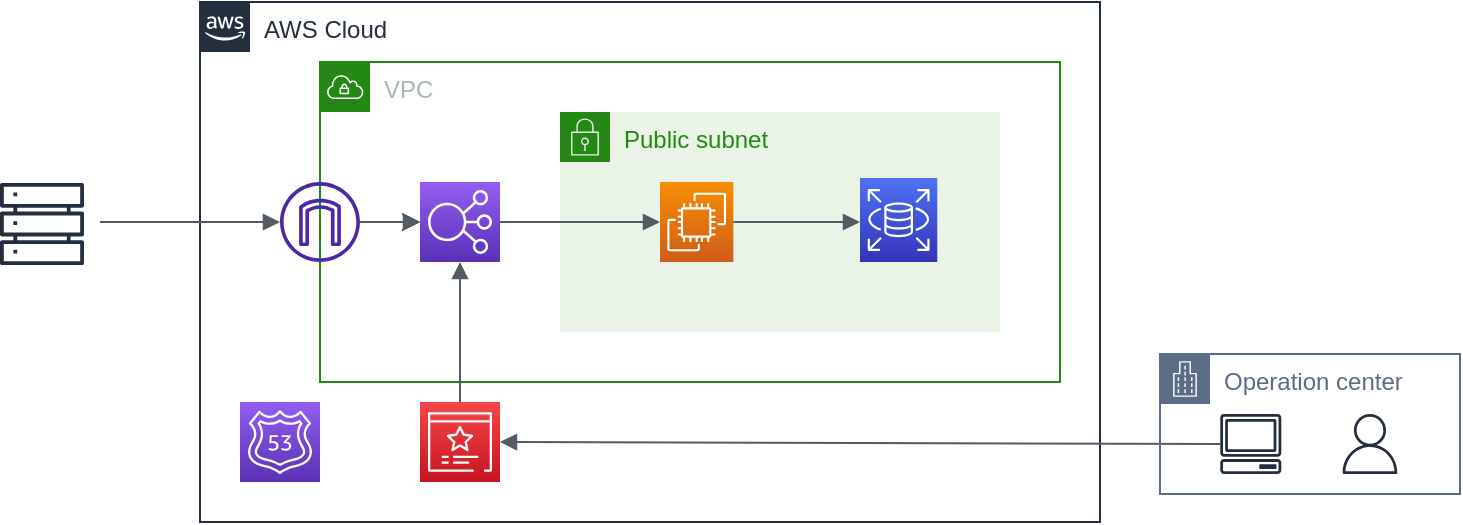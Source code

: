 <mxfile version="21.3.2" type="github">
  <diagram name="ページ1" id="ZhUhhZ0b7djOse1IJpB_">
    <mxGraphModel dx="1468" dy="954" grid="1" gridSize="10" guides="1" tooltips="1" connect="1" arrows="1" fold="1" page="1" pageScale="1" pageWidth="827" pageHeight="1169" math="0" shadow="0">
      <root>
        <mxCell id="0" />
        <mxCell id="1" parent="0" />
        <mxCell id="lF-Qxy4bv3UgVJ07ECqI-1" value="AWS Cloud" style="points=[[0,0],[0.25,0],[0.5,0],[0.75,0],[1,0],[1,0.25],[1,0.5],[1,0.75],[1,1],[0.75,1],[0.5,1],[0.25,1],[0,1],[0,0.75],[0,0.5],[0,0.25]];outlineConnect=0;gradientColor=none;html=1;whiteSpace=wrap;fontSize=12;fontStyle=0;container=1;pointerEvents=0;collapsible=0;recursiveResize=0;shape=mxgraph.aws4.group;grIcon=mxgraph.aws4.group_aws_cloud_alt;strokeColor=#232F3E;fillColor=none;verticalAlign=top;align=left;spacingLeft=30;fontColor=#232F3E;dashed=0;" vertex="1" parent="1">
          <mxGeometry x="140" y="170" width="450" height="260" as="geometry" />
        </mxCell>
        <mxCell id="lF-Qxy4bv3UgVJ07ECqI-2" value="VPC" style="points=[[0,0],[0.25,0],[0.5,0],[0.75,0],[1,0],[1,0.25],[1,0.5],[1,0.75],[1,1],[0.75,1],[0.5,1],[0.25,1],[0,1],[0,0.75],[0,0.5],[0,0.25]];outlineConnect=0;gradientColor=none;html=1;whiteSpace=wrap;fontSize=12;fontStyle=0;container=1;pointerEvents=0;collapsible=0;recursiveResize=0;shape=mxgraph.aws4.group;grIcon=mxgraph.aws4.group_vpc;strokeColor=#248814;fillColor=none;verticalAlign=top;align=left;spacingLeft=30;fontColor=#AAB7B8;dashed=0;" vertex="1" parent="lF-Qxy4bv3UgVJ07ECqI-1">
          <mxGeometry x="60" y="30" width="370" height="160" as="geometry" />
        </mxCell>
        <mxCell id="lF-Qxy4bv3UgVJ07ECqI-3" value="Public subnet" style="points=[[0,0],[0.25,0],[0.5,0],[0.75,0],[1,0],[1,0.25],[1,0.5],[1,0.75],[1,1],[0.75,1],[0.5,1],[0.25,1],[0,1],[0,0.75],[0,0.5],[0,0.25]];outlineConnect=0;gradientColor=none;html=1;whiteSpace=wrap;fontSize=12;fontStyle=0;container=1;pointerEvents=0;collapsible=0;recursiveResize=0;shape=mxgraph.aws4.group;grIcon=mxgraph.aws4.group_security_group;grStroke=0;strokeColor=#248814;fillColor=#E9F3E6;verticalAlign=top;align=left;spacingLeft=30;fontColor=#248814;dashed=0;" vertex="1" parent="lF-Qxy4bv3UgVJ07ECqI-2">
          <mxGeometry x="120" y="25" width="220" height="110" as="geometry" />
        </mxCell>
        <mxCell id="lF-Qxy4bv3UgVJ07ECqI-4" value="" style="sketch=0;points=[[0,0,0],[0.25,0,0],[0.5,0,0],[0.75,0,0],[1,0,0],[0,1,0],[0.25,1,0],[0.5,1,0],[0.75,1,0],[1,1,0],[0,0.25,0],[0,0.5,0],[0,0.75,0],[1,0.25,0],[1,0.5,0],[1,0.75,0]];outlineConnect=0;fontColor=#232F3E;gradientColor=#F78E04;gradientDirection=north;fillColor=#D05C17;strokeColor=#ffffff;dashed=0;verticalLabelPosition=bottom;verticalAlign=top;align=center;html=1;fontSize=12;fontStyle=0;aspect=fixed;shape=mxgraph.aws4.resourceIcon;resIcon=mxgraph.aws4.ec2;" vertex="1" parent="lF-Qxy4bv3UgVJ07ECqI-3">
          <mxGeometry x="50" y="35" width="36.67" height="40" as="geometry" />
        </mxCell>
        <mxCell id="lF-Qxy4bv3UgVJ07ECqI-7" value="" style="sketch=0;points=[[0,0,0],[0.25,0,0],[0.5,0,0],[0.75,0,0],[1,0,0],[0,1,0],[0.25,1,0],[0.5,1,0],[0.75,1,0],[1,1,0],[0,0.25,0],[0,0.5,0],[0,0.75,0],[1,0.25,0],[1,0.5,0],[1,0.75,0]];outlineConnect=0;fontColor=#232F3E;gradientColor=#4D72F3;gradientDirection=north;fillColor=#3334B9;strokeColor=#ffffff;dashed=0;verticalLabelPosition=bottom;verticalAlign=top;align=center;html=1;fontSize=12;fontStyle=0;aspect=fixed;shape=mxgraph.aws4.resourceIcon;resIcon=mxgraph.aws4.rds;" vertex="1" parent="lF-Qxy4bv3UgVJ07ECqI-3">
          <mxGeometry x="150" y="33" width="38.64" height="42" as="geometry" />
        </mxCell>
        <mxCell id="lF-Qxy4bv3UgVJ07ECqI-23" value="" style="edgeStyle=orthogonalEdgeStyle;html=1;endArrow=block;elbow=vertical;startArrow=none;endFill=1;strokeColor=#545B64;rounded=0;exitX=1;exitY=0.5;exitDx=0;exitDy=0;exitPerimeter=0;" edge="1" parent="lF-Qxy4bv3UgVJ07ECqI-3" source="lF-Qxy4bv3UgVJ07ECqI-4">
          <mxGeometry width="100" relative="1" as="geometry">
            <mxPoint x="-80" y="75" as="sourcePoint" />
            <mxPoint x="150" y="55" as="targetPoint" />
            <Array as="points">
              <mxPoint x="150" y="55" />
            </Array>
          </mxGeometry>
        </mxCell>
        <mxCell id="lF-Qxy4bv3UgVJ07ECqI-27" value="" style="edgeStyle=orthogonalEdgeStyle;rounded=0;orthogonalLoop=1;jettySize=auto;html=1;" edge="1" parent="lF-Qxy4bv3UgVJ07ECqI-2" source="lF-Qxy4bv3UgVJ07ECqI-10" target="lF-Qxy4bv3UgVJ07ECqI-9">
          <mxGeometry relative="1" as="geometry" />
        </mxCell>
        <mxCell id="lF-Qxy4bv3UgVJ07ECqI-10" value="" style="sketch=0;outlineConnect=0;fontColor=#232F3E;gradientColor=none;fillColor=#4D27AA;strokeColor=none;dashed=0;verticalLabelPosition=bottom;verticalAlign=top;align=center;html=1;fontSize=12;fontStyle=0;aspect=fixed;pointerEvents=1;shape=mxgraph.aws4.internet_gateway;shadow=0;" vertex="1" parent="lF-Qxy4bv3UgVJ07ECqI-2">
          <mxGeometry x="-20" y="60" width="40" height="40" as="geometry" />
        </mxCell>
        <mxCell id="lF-Qxy4bv3UgVJ07ECqI-9" value="" style="sketch=0;points=[[0,0,0],[0.25,0,0],[0.5,0,0],[0.75,0,0],[1,0,0],[0,1,0],[0.25,1,0],[0.5,1,0],[0.75,1,0],[1,1,0],[0,0.25,0],[0,0.5,0],[0,0.75,0],[1,0.25,0],[1,0.5,0],[1,0.75,0]];outlineConnect=0;fontColor=#232F3E;gradientColor=#945DF2;gradientDirection=north;fillColor=#5A30B5;strokeColor=#ffffff;dashed=0;verticalLabelPosition=bottom;verticalAlign=top;align=center;html=1;fontSize=12;fontStyle=0;aspect=fixed;shape=mxgraph.aws4.resourceIcon;resIcon=mxgraph.aws4.elastic_load_balancing;" vertex="1" parent="lF-Qxy4bv3UgVJ07ECqI-2">
          <mxGeometry x="50" y="60" width="40" height="40" as="geometry" />
        </mxCell>
        <mxCell id="lF-Qxy4bv3UgVJ07ECqI-20" value="" style="edgeStyle=orthogonalEdgeStyle;html=1;endArrow=block;elbow=vertical;startArrow=none;endFill=1;strokeColor=#545B64;rounded=0;" edge="1" parent="lF-Qxy4bv3UgVJ07ECqI-2" source="lF-Qxy4bv3UgVJ07ECqI-10">
          <mxGeometry width="100" relative="1" as="geometry">
            <mxPoint x="20" y="290" as="sourcePoint" />
            <mxPoint x="50" y="80" as="targetPoint" />
            <Array as="points">
              <mxPoint x="50" y="80" />
            </Array>
          </mxGeometry>
        </mxCell>
        <mxCell id="lF-Qxy4bv3UgVJ07ECqI-25" value="" style="edgeStyle=orthogonalEdgeStyle;html=1;endArrow=block;elbow=vertical;startArrow=none;endFill=1;strokeColor=#545B64;rounded=0;" edge="1" parent="lF-Qxy4bv3UgVJ07ECqI-2">
          <mxGeometry width="100" relative="1" as="geometry">
            <mxPoint x="90" y="80" as="sourcePoint" />
            <mxPoint x="170" y="80" as="targetPoint" />
          </mxGeometry>
        </mxCell>
        <mxCell id="lF-Qxy4bv3UgVJ07ECqI-8" value="" style="sketch=0;points=[[0,0,0],[0.25,0,0],[0.5,0,0],[0.75,0,0],[1,0,0],[0,1,0],[0.25,1,0],[0.5,1,0],[0.75,1,0],[1,1,0],[0,0.25,0],[0,0.5,0],[0,0.75,0],[1,0.25,0],[1,0.5,0],[1,0.75,0]];outlineConnect=0;fontColor=#232F3E;gradientColor=#945DF2;gradientDirection=north;fillColor=#5A30B5;strokeColor=#ffffff;dashed=0;verticalLabelPosition=bottom;verticalAlign=top;align=center;html=1;fontSize=12;fontStyle=0;aspect=fixed;shape=mxgraph.aws4.resourceIcon;resIcon=mxgraph.aws4.route_53;" vertex="1" parent="lF-Qxy4bv3UgVJ07ECqI-1">
          <mxGeometry x="20" y="200" width="40" height="40" as="geometry" />
        </mxCell>
        <mxCell id="lF-Qxy4bv3UgVJ07ECqI-11" value="" style="sketch=0;points=[[0,0,0],[0.25,0,0],[0.5,0,0],[0.75,0,0],[1,0,0],[0,1,0],[0.25,1,0],[0.5,1,0],[0.75,1,0],[1,1,0],[0,0.25,0],[0,0.5,0],[0,0.75,0],[1,0.25,0],[1,0.5,0],[1,0.75,0]];outlineConnect=0;fontColor=#232F3E;gradientColor=#F54749;gradientDirection=north;fillColor=#C7131F;strokeColor=#ffffff;dashed=0;verticalLabelPosition=bottom;verticalAlign=top;align=center;html=1;fontSize=12;fontStyle=0;aspect=fixed;shape=mxgraph.aws4.resourceIcon;resIcon=mxgraph.aws4.certificate_manager_3;" vertex="1" parent="lF-Qxy4bv3UgVJ07ECqI-1">
          <mxGeometry x="110" y="200" width="40" height="40" as="geometry" />
        </mxCell>
        <mxCell id="lF-Qxy4bv3UgVJ07ECqI-19" value="" style="edgeStyle=orthogonalEdgeStyle;html=1;endArrow=none;elbow=vertical;startArrow=block;startFill=1;strokeColor=#545B64;rounded=0;" edge="1" parent="lF-Qxy4bv3UgVJ07ECqI-1" target="lF-Qxy4bv3UgVJ07ECqI-17">
          <mxGeometry width="100" relative="1" as="geometry">
            <mxPoint x="150" y="220" as="sourcePoint" />
            <mxPoint x="220" y="220" as="targetPoint" />
          </mxGeometry>
        </mxCell>
        <mxCell id="lF-Qxy4bv3UgVJ07ECqI-24" value="" style="edgeStyle=orthogonalEdgeStyle;html=1;endArrow=block;elbow=vertical;startArrow=none;endFill=1;strokeColor=#545B64;rounded=0;entryX=0.5;entryY=1;entryDx=0;entryDy=0;entryPerimeter=0;exitX=0.5;exitY=0;exitDx=0;exitDy=0;exitPerimeter=0;" edge="1" parent="lF-Qxy4bv3UgVJ07ECqI-1" source="lF-Qxy4bv3UgVJ07ECqI-11" target="lF-Qxy4bv3UgVJ07ECqI-9">
          <mxGeometry width="100" relative="1" as="geometry">
            <mxPoint x="90" y="120" as="sourcePoint" />
            <mxPoint x="120" y="120" as="targetPoint" />
            <Array as="points">
              <mxPoint x="130" y="140" />
              <mxPoint x="130" y="140" />
            </Array>
          </mxGeometry>
        </mxCell>
        <mxCell id="lF-Qxy4bv3UgVJ07ECqI-15" value="Operation center" style="points=[[0,0],[0.25,0],[0.5,0],[0.75,0],[1,0],[1,0.25],[1,0.5],[1,0.75],[1,1],[0.75,1],[0.5,1],[0.25,1],[0,1],[0,0.75],[0,0.5],[0,0.25]];outlineConnect=0;gradientColor=none;html=1;whiteSpace=wrap;fontSize=12;fontStyle=0;container=1;pointerEvents=0;collapsible=0;recursiveResize=0;shape=mxgraph.aws4.group;grIcon=mxgraph.aws4.group_corporate_data_center;strokeColor=#5A6C86;fillColor=none;verticalAlign=top;align=left;spacingLeft=30;fontColor=#5A6C86;dashed=0;" vertex="1" parent="1">
          <mxGeometry x="620" y="346" width="150" height="70" as="geometry" />
        </mxCell>
        <mxCell id="lF-Qxy4bv3UgVJ07ECqI-17" value="" style="sketch=0;outlineConnect=0;fontColor=#232F3E;gradientColor=none;fillColor=#232F3D;strokeColor=none;dashed=0;verticalLabelPosition=bottom;verticalAlign=top;align=center;html=1;fontSize=12;fontStyle=0;aspect=fixed;pointerEvents=1;shape=mxgraph.aws4.client;" vertex="1" parent="lF-Qxy4bv3UgVJ07ECqI-15">
          <mxGeometry x="30" y="30" width="30.79" height="30" as="geometry" />
        </mxCell>
        <mxCell id="lF-Qxy4bv3UgVJ07ECqI-16" value="" style="sketch=0;outlineConnect=0;fontColor=#232F3E;gradientColor=none;fillColor=#232F3D;strokeColor=none;dashed=0;verticalLabelPosition=bottom;verticalAlign=top;align=center;html=1;fontSize=12;fontStyle=0;aspect=fixed;pointerEvents=1;shape=mxgraph.aws4.user;" vertex="1" parent="lF-Qxy4bv3UgVJ07ECqI-15">
          <mxGeometry x="90" y="30" width="30" height="30" as="geometry" />
        </mxCell>
        <mxCell id="lF-Qxy4bv3UgVJ07ECqI-26" value="" style="sketch=0;outlineConnect=0;fontColor=#232F3E;gradientColor=none;fillColor=#232F3D;strokeColor=none;dashed=0;verticalLabelPosition=bottom;verticalAlign=top;align=center;html=1;fontSize=12;fontStyle=0;aspect=fixed;pointerEvents=1;shape=mxgraph.aws4.servers;" vertex="1" parent="1">
          <mxGeometry x="40" y="260" width="42" height="42" as="geometry" />
        </mxCell>
        <mxCell id="lF-Qxy4bv3UgVJ07ECqI-29" value="" style="edgeStyle=orthogonalEdgeStyle;html=1;endArrow=block;elbow=vertical;startArrow=none;endFill=1;strokeColor=#545B64;rounded=0;" edge="1" parent="1">
          <mxGeometry width="100" relative="1" as="geometry">
            <mxPoint x="90" y="280" as="sourcePoint" />
            <mxPoint x="180" y="280" as="targetPoint" />
          </mxGeometry>
        </mxCell>
      </root>
    </mxGraphModel>
  </diagram>
</mxfile>
